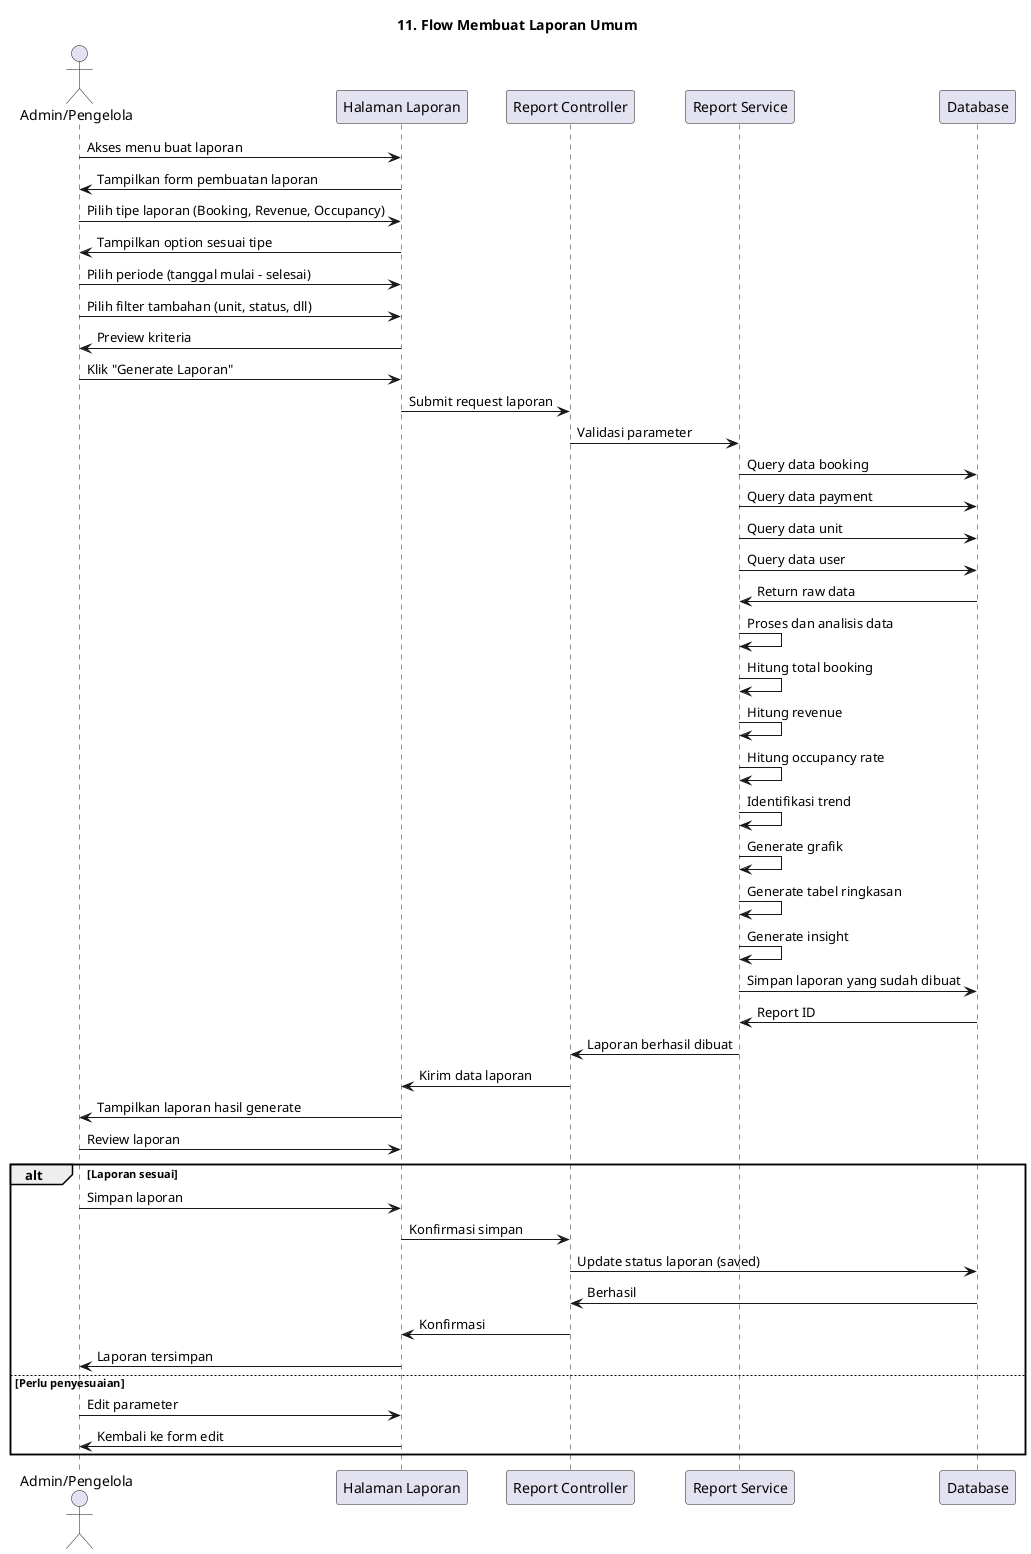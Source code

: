 @startuml 11_Flow_Membuat_Laporan_Umum
title 11. Flow Membuat Laporan Umum

actor User as "Admin/Pengelola"
participant "Halaman Laporan" as Page
participant "Report Controller" as Ctrl
participant "Report Service" as Service
participant Database as DB

User -> Page: Akses menu buat laporan
Page -> User: Tampilkan form pembuatan laporan

User -> Page: Pilih tipe laporan (Booking, Revenue, Occupancy)
Page -> User: Tampilkan option sesuai tipe

User -> Page: Pilih periode (tanggal mulai - selesai)
User -> Page: Pilih filter tambahan (unit, status, dll)
Page -> User: Preview kriteria

User -> Page: Klik "Generate Laporan"
Page -> Ctrl: Submit request laporan
Ctrl -> Service: Validasi parameter

Service -> DB: Query data booking
Service -> DB: Query data payment
Service -> DB: Query data unit
Service -> DB: Query data user

DB -> Service: Return raw data

Service -> Service: Proses dan analisis data
Service -> Service: Hitung total booking
Service -> Service: Hitung revenue
Service -> Service: Hitung occupancy rate
Service -> Service: Identifikasi trend

Service -> Service: Generate grafik
Service -> Service: Generate tabel ringkasan
Service -> Service: Generate insight

Service -> DB: Simpan laporan yang sudah dibuat
DB -> Service: Report ID

Service -> Ctrl: Laporan berhasil dibuat
Ctrl -> Page: Kirim data laporan
Page -> User: Tampilkan laporan hasil generate

User -> Page: Review laporan
alt Laporan sesuai
    User -> Page: Simpan laporan
    Page -> Ctrl: Konfirmasi simpan
    Ctrl -> DB: Update status laporan (saved)
    DB -> Ctrl: Berhasil
    Ctrl -> Page: Konfirmasi
    Page -> User: Laporan tersimpan
else Perlu penyesuaian
    User -> Page: Edit parameter
    Page -> User: Kembali ke form edit
end

@enduml